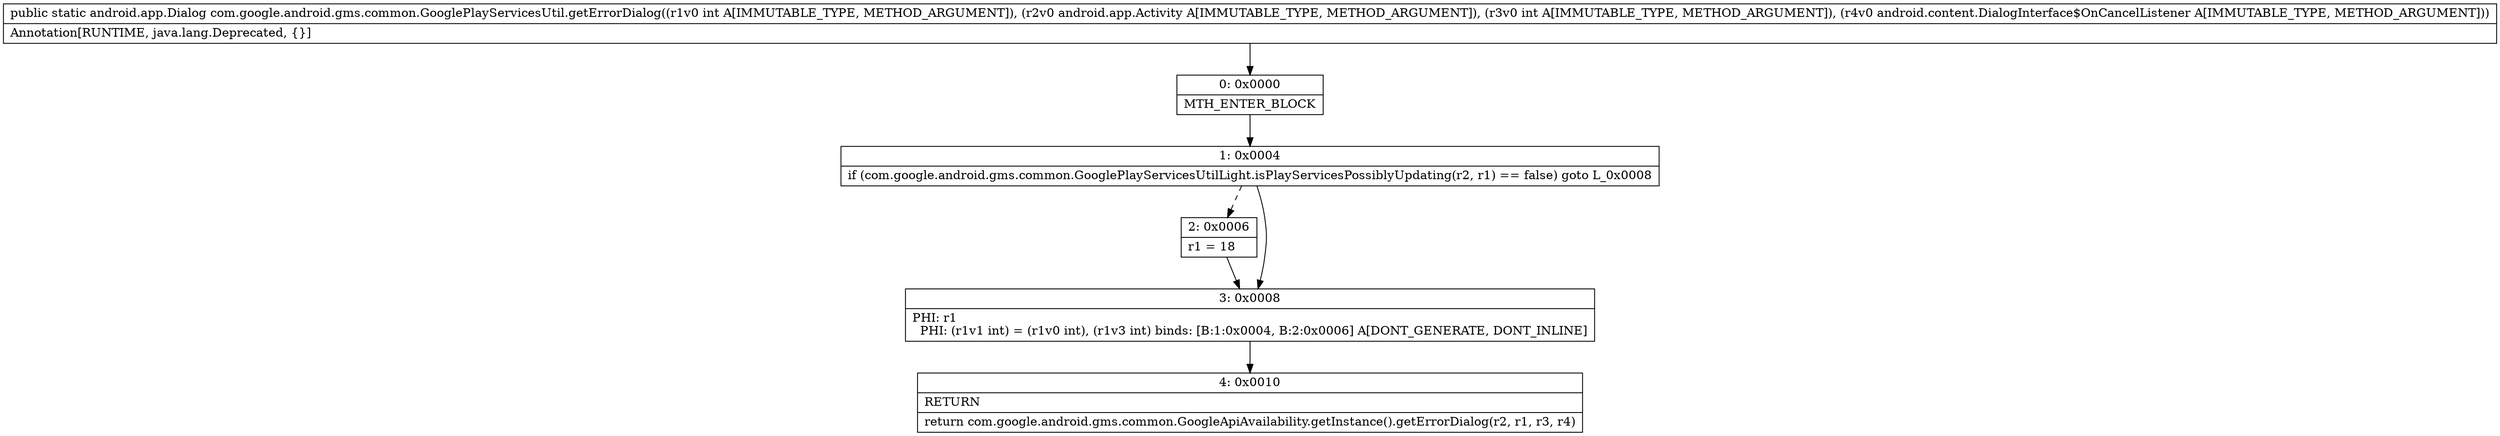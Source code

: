 digraph "CFG forcom.google.android.gms.common.GooglePlayServicesUtil.getErrorDialog(ILandroid\/app\/Activity;ILandroid\/content\/DialogInterface$OnCancelListener;)Landroid\/app\/Dialog;" {
Node_0 [shape=record,label="{0\:\ 0x0000|MTH_ENTER_BLOCK\l}"];
Node_1 [shape=record,label="{1\:\ 0x0004|if (com.google.android.gms.common.GooglePlayServicesUtilLight.isPlayServicesPossiblyUpdating(r2, r1) == false) goto L_0x0008\l}"];
Node_2 [shape=record,label="{2\:\ 0x0006|r1 = 18\l}"];
Node_3 [shape=record,label="{3\:\ 0x0008|PHI: r1 \l  PHI: (r1v1 int) = (r1v0 int), (r1v3 int) binds: [B:1:0x0004, B:2:0x0006] A[DONT_GENERATE, DONT_INLINE]\l}"];
Node_4 [shape=record,label="{4\:\ 0x0010|RETURN\l|return com.google.android.gms.common.GoogleApiAvailability.getInstance().getErrorDialog(r2, r1, r3, r4)\l}"];
MethodNode[shape=record,label="{public static android.app.Dialog com.google.android.gms.common.GooglePlayServicesUtil.getErrorDialog((r1v0 int A[IMMUTABLE_TYPE, METHOD_ARGUMENT]), (r2v0 android.app.Activity A[IMMUTABLE_TYPE, METHOD_ARGUMENT]), (r3v0 int A[IMMUTABLE_TYPE, METHOD_ARGUMENT]), (r4v0 android.content.DialogInterface$OnCancelListener A[IMMUTABLE_TYPE, METHOD_ARGUMENT]))  | Annotation[RUNTIME, java.lang.Deprecated, \{\}]\l}"];
MethodNode -> Node_0;
Node_0 -> Node_1;
Node_1 -> Node_2[style=dashed];
Node_1 -> Node_3;
Node_2 -> Node_3;
Node_3 -> Node_4;
}

